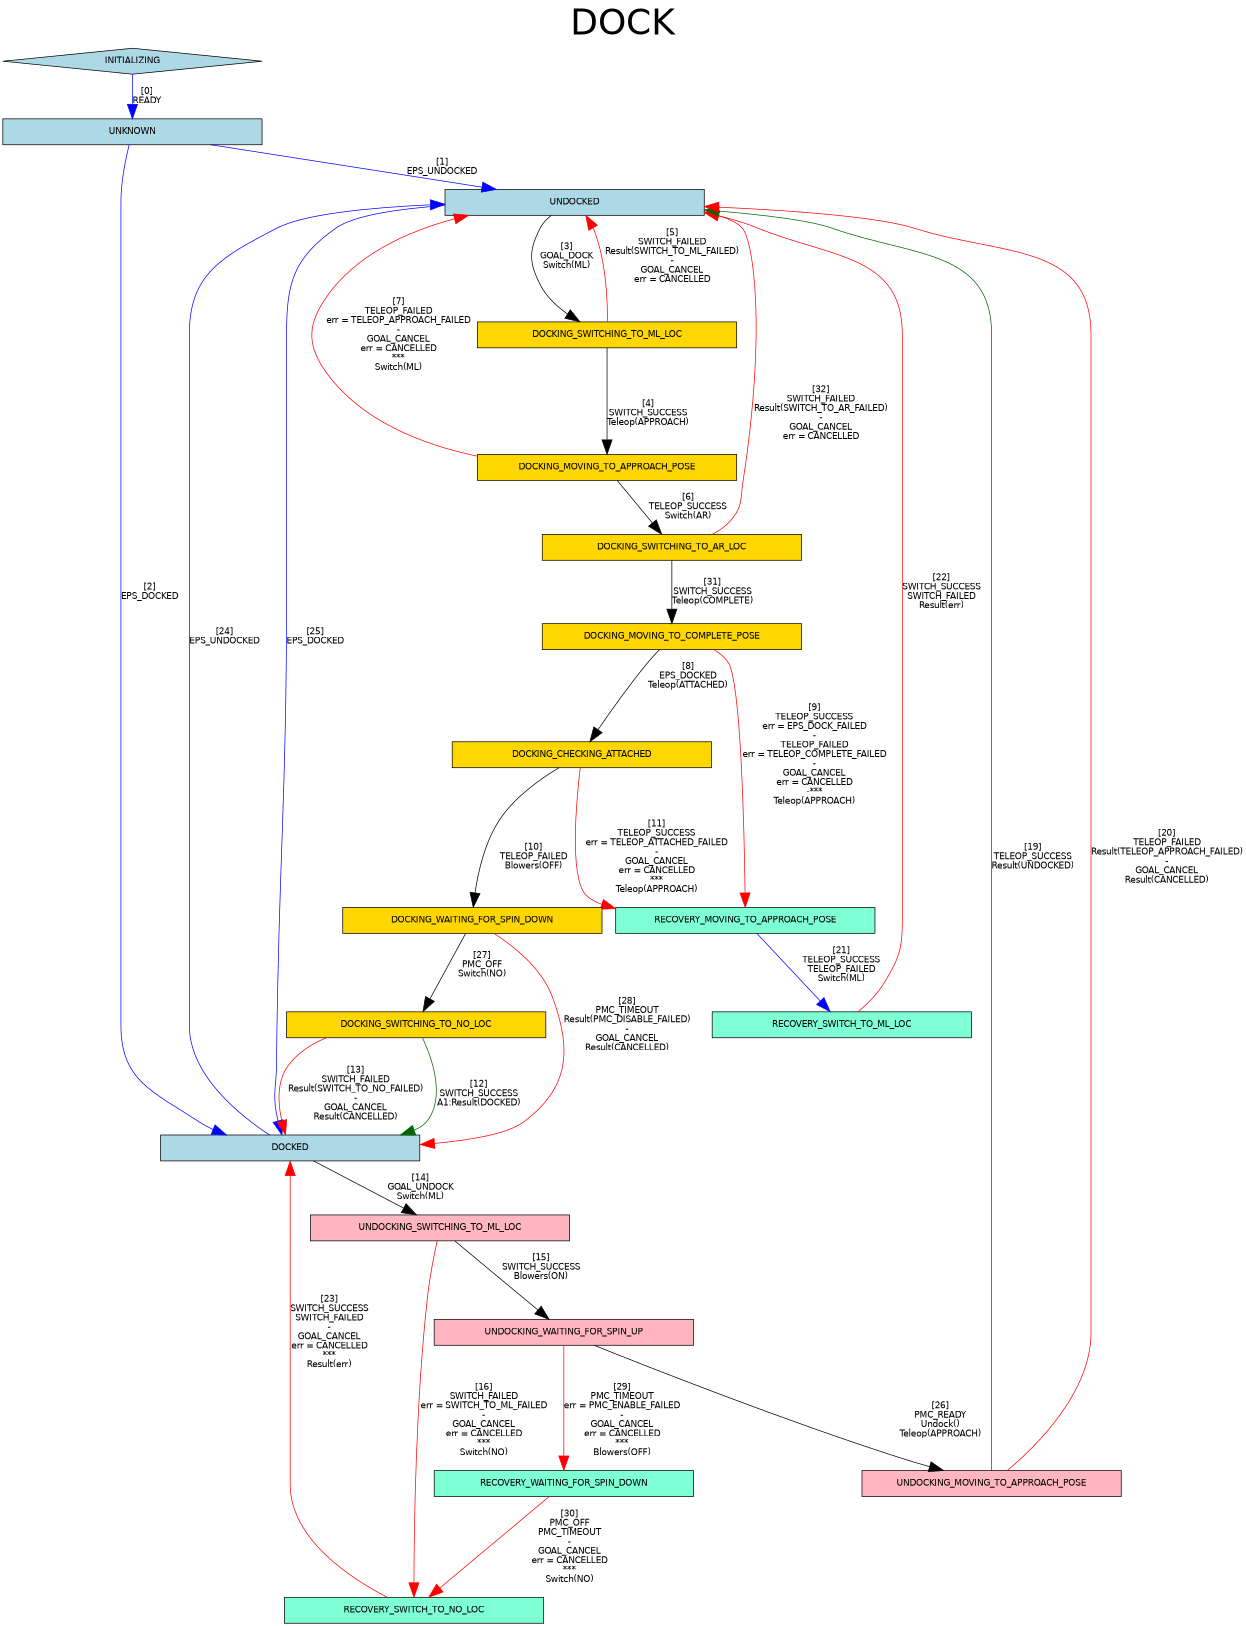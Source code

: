# dot -Tpdf dock_fsm.dot -o dock_fsm.pdf
digraph G {
  graph [label="DOCK\n", labelloc=t, fontsize=50];
  ratio="fill";
  size="8.3,11.7!";
  node [shape=box, width=5, fontsize=12, fontname="helvetica"];
  edge [arrowsize=2, weight=2., fontsize=12, fontname="helvetica"];
  fontname = "helvetica";


  node [shape=diamond, style=filled, fillcolor=lightblue, color=black];
  INITIALIZING;

  node [shape=box, style=filled, fillcolor=lightblue, color=black];
  UNKNOWN;
  UNDOCKED;
  DOCKED;

  node [shape=box, style=filled, fillcolor=aquamarine, color=black];
  RECOVERY_SWITCH_TO_ML_LOC;
  RECOVERY_MOVING_TO_APPROACH_POSE;
  RECOVERY_SWITCH_TO_NO_LOC;
  RECOVERY_WAITING_FOR_SPIN_DOWN;

  node [shape=box, style=filled, fillcolor=gold, color=black];
  DOCKING_SWITCHING_TO_ML_LOC;
  DOCKING_MOVING_TO_APPROACH_POSE;
  DOCKING_SWITCHING_TO_AR_LOC;
  DOCKING_MOVING_TO_COMPLETE_POSE;
  DOCKING_CHECKING_ATTACHED;
  DOCKING_SWITCHING_TO_NO_LOC;
  DOCKING_WAITING_FOR_SPIN_DOWN;

  node [shape=box, style=filled, fillcolor=lightpink, color=black];
  UNDOCKING_SWITCHING_TO_ML_LOC;
  UNDOCKING_WAITING_FOR_SPIN_UP;
  UNDOCKING_MOVING_TO_APPROACH_POSE;

  # Actions
  INITIALIZING -> UNKNOWN
    [label="[0]\nREADY", color=blue];
  UNKNOWN -> UNDOCKED
    [label="[1]\nEPS_UNDOCKED", color=blue];
  UNKNOWN -> DOCKED
    [label="[2]\nEPS_DOCKED", color=blue];
  UNDOCKED -> DOCKING_SWITCHING_TO_ML_LOC
    [label="[3]\nGOAL_DOCK\nSwitch(ML)"];
  DOCKING_SWITCHING_TO_ML_LOC -> DOCKING_MOVING_TO_APPROACH_POSE
    [label="[4]\nSWITCH_SUCCESS\nTeleop(APPROACH)"];
  DOCKING_SWITCHING_TO_ML_LOC -> UNDOCKED
    [label="[5]\nSWITCH_FAILED\nResult(SWITCH_TO_ML_FAILED)\n-\nGOAL_CANCEL\nerr = CANCELLED", color=red];
  DOCKING_MOVING_TO_APPROACH_POSE -> DOCKING_SWITCHING_TO_AR_LOC
    [label="[6]\nTELEOP_SUCCESS\nSwitch(AR)"];
  DOCKING_MOVING_TO_APPROACH_POSE -> UNDOCKED
    [label="[7]\nTELEOP_FAILED\nerr = TELEOP_APPROACH_FAILED\n-\nGOAL_CANCEL\nerr = CANCELLED\n***\nSwitch(ML)", color=red];
  DOCKING_SWITCHING_TO_AR_LOC -> DOCKING_MOVING_TO_COMPLETE_POSE
    [label="[31]\nSWITCH_SUCCESS\nTeleop(COMPLETE)"];
  DOCKING_SWITCHING_TO_AR_LOC -> UNDOCKED
    [label="[32]\nSWITCH_FAILED\nResult(SWITCH_TO_AR_FAILED)\n-\nGOAL_CANCEL\nerr = CANCELLED", color=red];
  DOCKING_MOVING_TO_COMPLETE_POSE -> DOCKING_CHECKING_ATTACHED
    [label="[8]\nEPS_DOCKED\nTeleop(ATTACHED)"];
  DOCKING_MOVING_TO_COMPLETE_POSE -> RECOVERY_MOVING_TO_APPROACH_POSE
    [label="[9]\nTELEOP_SUCCESS\nerr = EPS_DOCK_FAILED\n-\nTELEOP_FAILED\nerr = TELEOP_COMPLETE_FAILED\n-\nGOAL_CANCEL\nerr = CANCELLED\n-***\nTeleop(APPROACH)", color=red];
  DOCKING_CHECKING_ATTACHED -> DOCKING_WAITING_FOR_SPIN_DOWN 
    [label="[10]\nTELEOP_FAILED\nBlowers(OFF)"];
  DOCKING_WAITING_FOR_SPIN_DOWN -> DOCKING_SWITCHING_TO_NO_LOC 
    [label="[27]\nPMC_OFF\nSwitch(NO)" ];
  DOCKING_WAITING_FOR_SPIN_DOWN -> DOCKED 
    [label="[28]\nPMC_TIMEOUT\nResult(PMC_DISABLE_FAILED)\n-\nGOAL_CANCEL\nResult(CANCELLED)\n", color=red];
  DOCKING_CHECKING_ATTACHED -> RECOVERY_MOVING_TO_APPROACH_POSE
    [label="[11]\nTELEOP_SUCCESS\nerr = TELEOP_ATTACHED_FAILED\n-\nGOAL_CANCEL\nerr = CANCELLED\n***\nTeleop(APPROACH)", color=red];
  DOCKING_SWITCHING_TO_NO_LOC -> DOCKED
    [label="[12]\nSWITCH_SUCCESS\nA1:Result(DOCKED)", color=darkgreen];
  DOCKING_SWITCHING_TO_NO_LOC -> DOCKED
    [label="[13]\nSWITCH_FAILED\nResult(SWITCH_TO_NO_FAILED)\n-\nGOAL_CANCEL\nResult(CANCELLED)\n", color=red];
  DOCKED -> UNDOCKING_SWITCHING_TO_ML_LOC
    [label="[14]\nGOAL_UNDOCK\nSwitch(ML)"];
  UNDOCKING_SWITCHING_TO_ML_LOC -> UNDOCKING_WAITING_FOR_SPIN_UP
    [label="[15]\nSWITCH_SUCCESS\nBlowers(ON)"];
  UNDOCKING_WAITING_FOR_SPIN_UP -> UNDOCKING_MOVING_TO_APPROACH_POSE
    [label="[26]\nPMC_READY\nUndock()\nTeleop(APPROACH)"];
  UNDOCKING_WAITING_FOR_SPIN_UP -> RECOVERY_WAITING_FOR_SPIN_DOWN
    [label="[29]\nPMC_TIMEOUT\nerr = PMC_ENABLE_FAILED\n-\nGOAL_CANCEL\nerr = CANCELLED\n***\nBlowers(OFF)", color=red];
  UNDOCKING_SWITCHING_TO_ML_LOC -> RECOVERY_SWITCH_TO_NO_LOC
    [label="[16]\nSWITCH_FAILED\nerr = SWITCH_TO_ML_FAILED\n-\nGOAL_CANCEL\nerr = CANCELLED\n***\nSwitch(NO)", color=red];
  UNDOCKING_MOVING_TO_APPROACH_POSE -> UNDOCKED
    [label="[19]\nTELEOP_SUCCESS\nResult(UNDOCKED)", color=darkgreen];
  UNDOCKING_MOVING_TO_APPROACH_POSE -> UNDOCKED
    [label="[20]\nTELEOP_FAILED\nResult(TELEOP_APPROACH_FAILED)\n-\nGOAL_CANCEL\nResult(CANCELLED)", color=red];
  RECOVERY_MOVING_TO_APPROACH_POSE -> RECOVERY_SWITCH_TO_ML_LOC
    [label="[21]\nTELEOP_SUCCESS\nTELEOP_FAILED\nSwitch(ML)", color=blue];
  RECOVERY_SWITCH_TO_ML_LOC -> UNDOCKED
    [label="[22]\nSWITCH_SUCCESS\nSWITCH_FAILED\nResult(err)", color=red];
  RECOVERY_SWITCH_TO_NO_LOC -> DOCKED
    [label="[23]\nSWITCH_SUCCESS\nSWITCH_FAILED\n-\nGOAL_CANCEL\nerr = CANCELLED\n***\nResult(err)", color=red];
  RECOVERY_WAITING_FOR_SPIN_DOWN ->RECOVERY_SWITCH_TO_NO_LOC
    [label="[30]\nPMC_OFF\nPMC_TIMEOUT\n-\nGOAL_CANCEL\nerr = CANCELLED\n***\nSwitch(NO)", color=red];
  DOCKED -> UNDOCKED
    [label="[24]\nEPS_UNDOCKED", color=blue ] ;
  UNDOCKED -> DOCKED
    [label="[25]\nEPS_DOCKED", color=blue ] ;
 
}